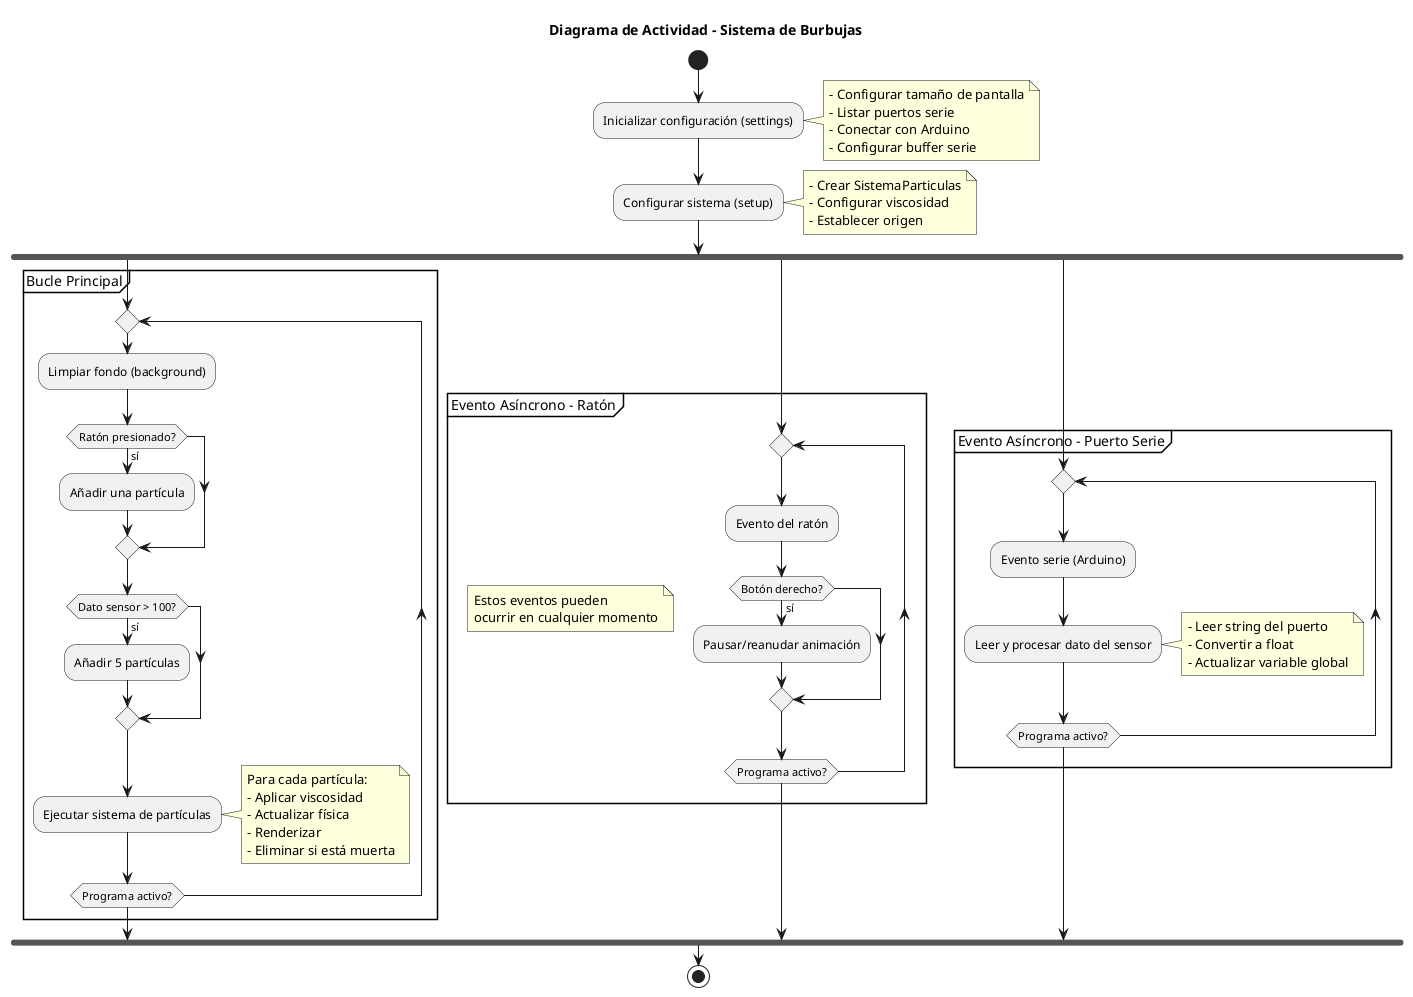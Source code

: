 @startuml activity_diagram

title Diagrama de Actividad - Sistema de Burbujas

start

:Inicializar configuración (settings);
note right
  - Configurar tamaño de pantalla
  - Listar puertos serie
  - Conectar con Arduino
  - Configurar buffer serie
end note

:Configurar sistema (setup);
note right
  - Crear SistemaParticulas
  - Configurar viscosidad
  - Establecer origen
end note

fork
  partition "Bucle Principal" {
    repeat
      :Limpiar fondo (background);
      
      if (Ratón presionado?) then (sí)
        :Añadir una partícula;
      endif
      
      if (Dato sensor > 100?) then (sí)
        :Añadir 5 partículas;
      endif
      
      :Ejecutar sistema de partículas;
      note right
        Para cada partícula:
        - Aplicar viscosidad
        - Actualizar física
        - Renderizar
        - Eliminar si está muerta
      end note
      
    repeat while (Programa activo?)
  }
fork again
  partition "Evento Asíncrono - Ratón" {
    
    floating note left: Estos eventos pueden\nocurrir en cualquier momento
    
    repeat
      :Evento del ratón;
      if (Botón derecho?) then (sí)
        :Pausar/reanudar animación;
      endif
    repeat while (Programa activo?)
  }
fork again
  partition "Evento Asíncrono - Puerto Serie" {
    
    repeat
      :Evento serie (Arduino);
      :Leer y procesar dato del sensor;
      note right
        - Leer string del puerto
        - Convertir a float
        - Actualizar variable global
      end note
    repeat while (Programa activo?)
  }
end fork

stop

@enduml